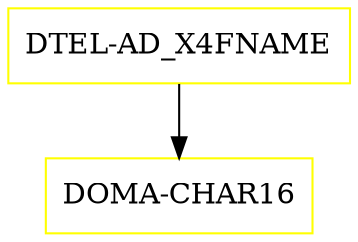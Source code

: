 digraph G {
  "DTEL-AD_X4FNAME" [shape=box,color=yellow];
  "DOMA-CHAR16" [shape=box,color=yellow,URL="./DOMA_CHAR16.html"];
  "DTEL-AD_X4FNAME" -> "DOMA-CHAR16";
}
